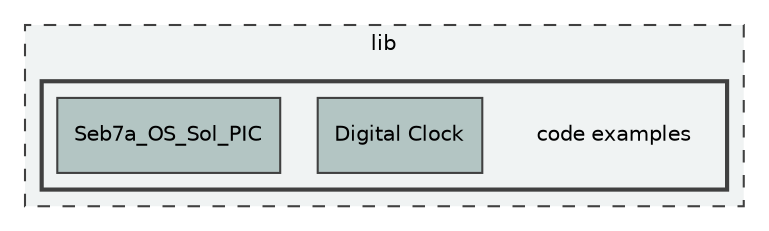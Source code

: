 digraph "lib/code examples"
{
 // LATEX_PDF_SIZE
  edge [fontname="Helvetica",fontsize="10",labelfontname="Helvetica",labelfontsize="10"];
  node [fontname="Helvetica",fontsize="10",shape=record];
  compound=true
  subgraph clusterdir_97aefd0d527b934f1d99a682da8fe6a9 {
    graph [ bgcolor="#f0f3f3", pencolor="grey25", style="filled,dashed,", label="lib", fontname="Helvetica", fontsize="10", URL="dir_97aefd0d527b934f1d99a682da8fe6a9.html"]
  subgraph clusterdir_84c3d07b5e1b77fb358b7da029237d00 {
    graph [ bgcolor="#f0f3f3", pencolor="grey25", style="filled,bold,", label="", fontname="Helvetica", fontsize="10", URL="dir_84c3d07b5e1b77fb358b7da029237d00.html"]
    dir_84c3d07b5e1b77fb358b7da029237d00 [shape=plaintext, label="code examples"];
  dir_f598a2a57327b0fa3794d7c39d3de4f9 [shape=box, label="Digital Clock", style="filled,", fillcolor="#b3c5c3", color="grey25", URL="dir_f598a2a57327b0fa3794d7c39d3de4f9.html"];
  dir_a0b7af27289560065cf8231c0284e8bb [shape=box, label="Seb7a_OS_Sol_PIC", style="filled,", fillcolor="#b3c5c3", color="grey25", URL="dir_a0b7af27289560065cf8231c0284e8bb.html"];
  }
  }
}
